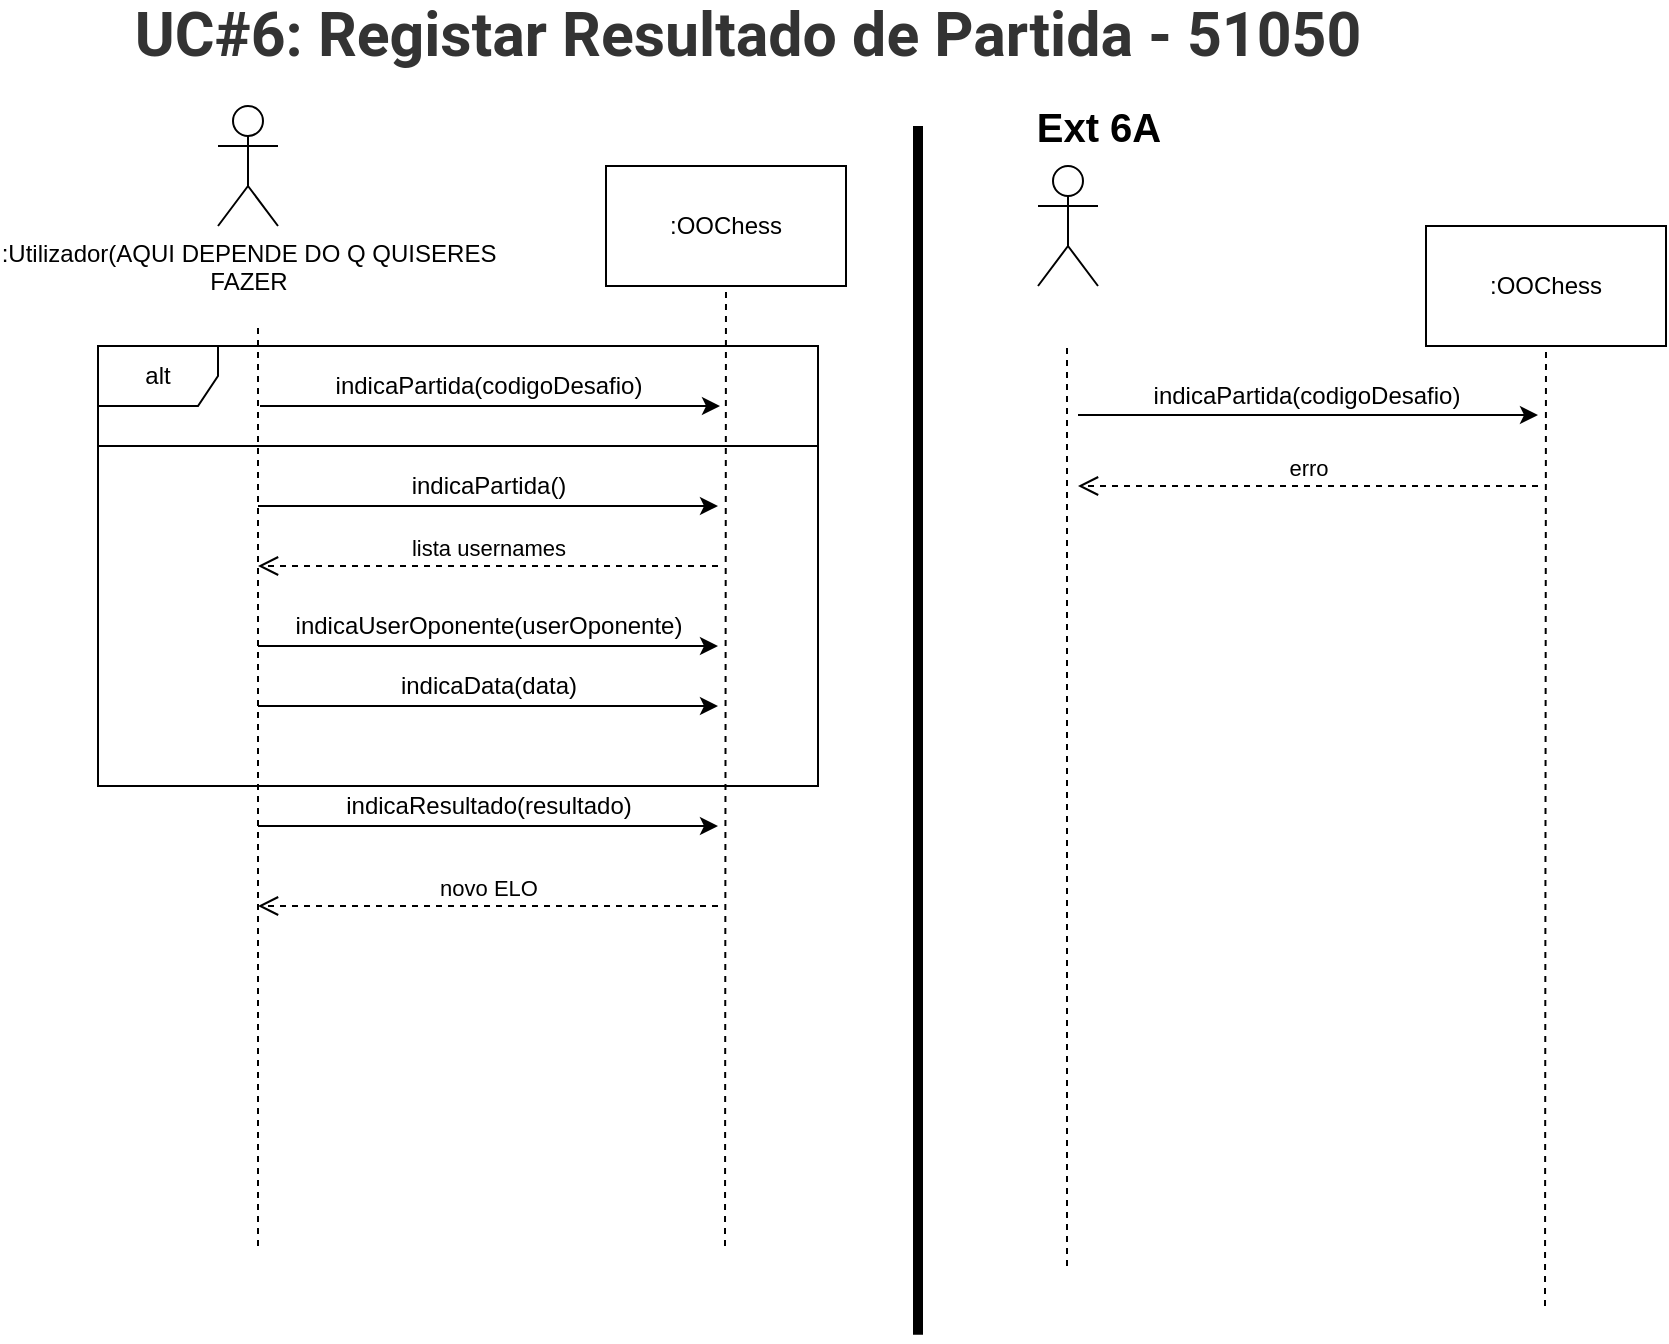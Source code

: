 <mxfile version="14.4.4" type="device"><diagram id="lAatPXI5rVU7KdKESi_a" name="UC6"><mxGraphModel dx="2329" dy="641" grid="1" gridSize="10" guides="1" tooltips="1" connect="1" arrows="1" fold="1" page="1" pageScale="1" pageWidth="827" pageHeight="1169" math="0" shadow="0"><root><mxCell id="0"/><mxCell id="1" parent="0"/><mxCell id="jlftb3fajzzuPo_1C0K0-31" value="alt" style="shape=umlFrame;whiteSpace=wrap;html=1;" vertex="1" parent="1"><mxGeometry x="40" y="190" width="360" height="50" as="geometry"/></mxCell><mxCell id="jlftb3fajzzuPo_1C0K0-34" value="" style="html=1;fillColor=none;" vertex="1" parent="1"><mxGeometry x="40" y="240" width="360" height="170" as="geometry"/></mxCell><mxCell id="jlftb3fajzzuPo_1C0K0-1" value="&lt;h2 id=&quot;yui_3_17_2_1_1615818344883_52&quot; style=&quot;box-sizing: border-box ; margin: 0px 0px 10px ; line-height: 1.2 ; font-size: 1.9rem ; color: rgb(51 , 51 , 51) ; font-family: &amp;#34;roboto&amp;#34; , sans-serif ; text-align: left&quot;&gt;UC#6: Registar Resultado de Partida - 51050&lt;/h2&gt;" style="text;html=1;strokeColor=none;fillColor=none;align=center;verticalAlign=middle;whiteSpace=wrap;rounded=0;" vertex="1" parent="1"><mxGeometry y="30" width="730" height="20" as="geometry"/></mxCell><mxCell id="jlftb3fajzzuPo_1C0K0-2" value=":Utilizador(AQUI DEPENDE DO Q QUISERES&lt;br&gt;FAZER" style="shape=umlActor;verticalLabelPosition=bottom;verticalAlign=top;html=1;outlineConnect=0;" vertex="1" parent="1"><mxGeometry x="100" y="70" width="30" height="60" as="geometry"/></mxCell><mxCell id="jlftb3fajzzuPo_1C0K0-3" value=":OOChess" style="rounded=0;whiteSpace=wrap;html=1;" vertex="1" parent="1"><mxGeometry x="294" y="100" width="120" height="60" as="geometry"/></mxCell><mxCell id="jlftb3fajzzuPo_1C0K0-10" value="" style="endArrow=none;dashed=1;html=1;" edge="1" parent="1"><mxGeometry width="50" height="50" relative="1" as="geometry"><mxPoint x="120" y="640" as="sourcePoint"/><mxPoint x="120" y="180" as="targetPoint"/></mxGeometry></mxCell><mxCell id="jlftb3fajzzuPo_1C0K0-11" value="" style="endArrow=none;dashed=1;html=1;entryX=0.5;entryY=1;entryDx=0;entryDy=0;" edge="1" parent="1" target="jlftb3fajzzuPo_1C0K0-3"><mxGeometry width="50" height="50" relative="1" as="geometry"><mxPoint x="353.5" y="640" as="sourcePoint"/><mxPoint x="353.5" y="180" as="targetPoint"/></mxGeometry></mxCell><mxCell id="jlftb3fajzzuPo_1C0K0-14" value="" style="endArrow=classic;html=1;" edge="1" parent="1"><mxGeometry width="50" height="50" relative="1" as="geometry"><mxPoint x="121" y="220" as="sourcePoint"/><mxPoint x="351" y="220" as="targetPoint"/></mxGeometry></mxCell><mxCell id="jlftb3fajzzuPo_1C0K0-15" value="indicaPartida(codigoDesafio)" style="text;html=1;align=center;verticalAlign=middle;resizable=0;points=[];autosize=1;" vertex="1" parent="1"><mxGeometry x="150" y="200" width="170" height="20" as="geometry"/></mxCell><mxCell id="jlftb3fajzzuPo_1C0K0-17" value="" style="endArrow=classic;html=1;" edge="1" parent="1"><mxGeometry width="50" height="50" relative="1" as="geometry"><mxPoint x="120" y="270" as="sourcePoint"/><mxPoint x="350" y="270" as="targetPoint"/></mxGeometry></mxCell><mxCell id="jlftb3fajzzuPo_1C0K0-20" value="indicaPartida()" style="text;html=1;align=center;verticalAlign=middle;resizable=0;points=[];autosize=1;" vertex="1" parent="1"><mxGeometry x="190" y="250" width="90" height="20" as="geometry"/></mxCell><mxCell id="jlftb3fajzzuPo_1C0K0-21" value="lista usernames" style="html=1;verticalAlign=bottom;endArrow=open;dashed=1;endSize=8;" edge="1" parent="1"><mxGeometry relative="1" as="geometry"><mxPoint x="350" y="300" as="sourcePoint"/><mxPoint x="120" y="300" as="targetPoint"/></mxGeometry></mxCell><mxCell id="jlftb3fajzzuPo_1C0K0-22" value="" style="endArrow=classic;html=1;" edge="1" parent="1"><mxGeometry width="50" height="50" relative="1" as="geometry"><mxPoint x="120" y="340" as="sourcePoint"/><mxPoint x="350" y="340" as="targetPoint"/></mxGeometry></mxCell><mxCell id="jlftb3fajzzuPo_1C0K0-23" value="indicaUserOponente(userOponente)" style="text;html=1;align=center;verticalAlign=middle;resizable=0;points=[];autosize=1;" vertex="1" parent="1"><mxGeometry x="130" y="320" width="210" height="20" as="geometry"/></mxCell><mxCell id="jlftb3fajzzuPo_1C0K0-24" value="" style="endArrow=classic;html=1;" edge="1" parent="1"><mxGeometry width="50" height="50" relative="1" as="geometry"><mxPoint x="120" y="370" as="sourcePoint"/><mxPoint x="350" y="370" as="targetPoint"/></mxGeometry></mxCell><mxCell id="jlftb3fajzzuPo_1C0K0-25" value="indicaData(data)" style="text;html=1;align=center;verticalAlign=middle;resizable=0;points=[];autosize=1;" vertex="1" parent="1"><mxGeometry x="185" y="350" width="100" height="20" as="geometry"/></mxCell><mxCell id="jlftb3fajzzuPo_1C0K0-27" value="" style="endArrow=classic;html=1;" edge="1" parent="1"><mxGeometry width="50" height="50" relative="1" as="geometry"><mxPoint x="120" y="430" as="sourcePoint"/><mxPoint x="350" y="430" as="targetPoint"/></mxGeometry></mxCell><mxCell id="jlftb3fajzzuPo_1C0K0-28" value="indicaResultado(resultado)" style="text;html=1;align=center;verticalAlign=middle;resizable=0;points=[];autosize=1;" vertex="1" parent="1"><mxGeometry x="155" y="410" width="160" height="20" as="geometry"/></mxCell><mxCell id="jlftb3fajzzuPo_1C0K0-29" value="novo ELO" style="html=1;verticalAlign=bottom;endArrow=open;dashed=1;endSize=8;" edge="1" parent="1"><mxGeometry relative="1" as="geometry"><mxPoint x="350" y="470" as="sourcePoint"/><mxPoint x="120" y="470" as="targetPoint"/></mxGeometry></mxCell><mxCell id="jlftb3fajzzuPo_1C0K0-36" value="&lt;b&gt;&lt;font style=&quot;font-size: 20px&quot;&gt;Ext 6A&lt;/font&gt;&lt;/b&gt;" style="text;html=1;align=center;verticalAlign=middle;resizable=0;points=[];autosize=1;" vertex="1" parent="1"><mxGeometry x="500" y="70" width="80" height="20" as="geometry"/></mxCell><mxCell id="jlftb3fajzzuPo_1C0K0-37" value="" style="shape=umlActor;verticalLabelPosition=bottom;verticalAlign=top;html=1;outlineConnect=0;" vertex="1" parent="1"><mxGeometry x="510" y="100" width="30" height="60" as="geometry"/></mxCell><mxCell id="jlftb3fajzzuPo_1C0K0-38" value=":OOChess" style="rounded=0;whiteSpace=wrap;html=1;" vertex="1" parent="1"><mxGeometry x="704" y="130" width="120" height="60" as="geometry"/></mxCell><mxCell id="jlftb3fajzzuPo_1C0K0-39" value="" style="endArrow=none;dashed=1;html=1;" edge="1" parent="1"><mxGeometry width="50" height="50" relative="1" as="geometry"><mxPoint x="524.5" y="650" as="sourcePoint"/><mxPoint x="524.5" y="190" as="targetPoint"/></mxGeometry></mxCell><mxCell id="jlftb3fajzzuPo_1C0K0-40" value="" style="endArrow=none;dashed=1;html=1;entryX=0.5;entryY=1;entryDx=0;entryDy=0;" edge="1" parent="1" target="jlftb3fajzzuPo_1C0K0-38"><mxGeometry width="50" height="50" relative="1" as="geometry"><mxPoint x="763.5" y="670" as="sourcePoint"/><mxPoint x="763.5" y="210" as="targetPoint"/></mxGeometry></mxCell><mxCell id="jlftb3fajzzuPo_1C0K0-41" value="" style="endArrow=classic;html=1;" edge="1" parent="1"><mxGeometry width="50" height="50" relative="1" as="geometry"><mxPoint x="530" y="224.5" as="sourcePoint"/><mxPoint x="760" y="224.5" as="targetPoint"/></mxGeometry></mxCell><mxCell id="jlftb3fajzzuPo_1C0K0-42" value="indicaPartida(codigoDesafio)" style="text;html=1;align=center;verticalAlign=middle;resizable=0;points=[];autosize=1;" vertex="1" parent="1"><mxGeometry x="559" y="204.5" width="170" height="20" as="geometry"/></mxCell><mxCell id="jlftb3fajzzuPo_1C0K0-43" value="erro" style="html=1;verticalAlign=bottom;endArrow=open;dashed=1;endSize=8;" edge="1" parent="1"><mxGeometry relative="1" as="geometry"><mxPoint x="760" y="260" as="sourcePoint"/><mxPoint x="530" y="260" as="targetPoint"/></mxGeometry></mxCell><mxCell id="jlftb3fajzzuPo_1C0K0-45" value="" style="endArrow=none;html=1;strokeWidth=5;" edge="1" parent="1"><mxGeometry width="50" height="50" relative="1" as="geometry"><mxPoint x="450" y="684.4" as="sourcePoint"/><mxPoint x="450" y="80" as="targetPoint"/></mxGeometry></mxCell></root></mxGraphModel></diagram></mxfile>